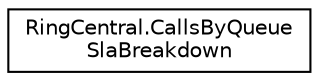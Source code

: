 digraph "Graphical Class Hierarchy"
{
 // LATEX_PDF_SIZE
  edge [fontname="Helvetica",fontsize="10",labelfontname="Helvetica",labelfontsize="10"];
  node [fontname="Helvetica",fontsize="10",shape=record];
  rankdir="LR";
  Node0 [label="RingCentral.CallsByQueue\lSlaBreakdown",height=0.2,width=0.4,color="black", fillcolor="white", style="filled",URL="$classRingCentral_1_1CallsByQueueSlaBreakdown.html",tooltip="Result breakdown by queue SLA"];
}
